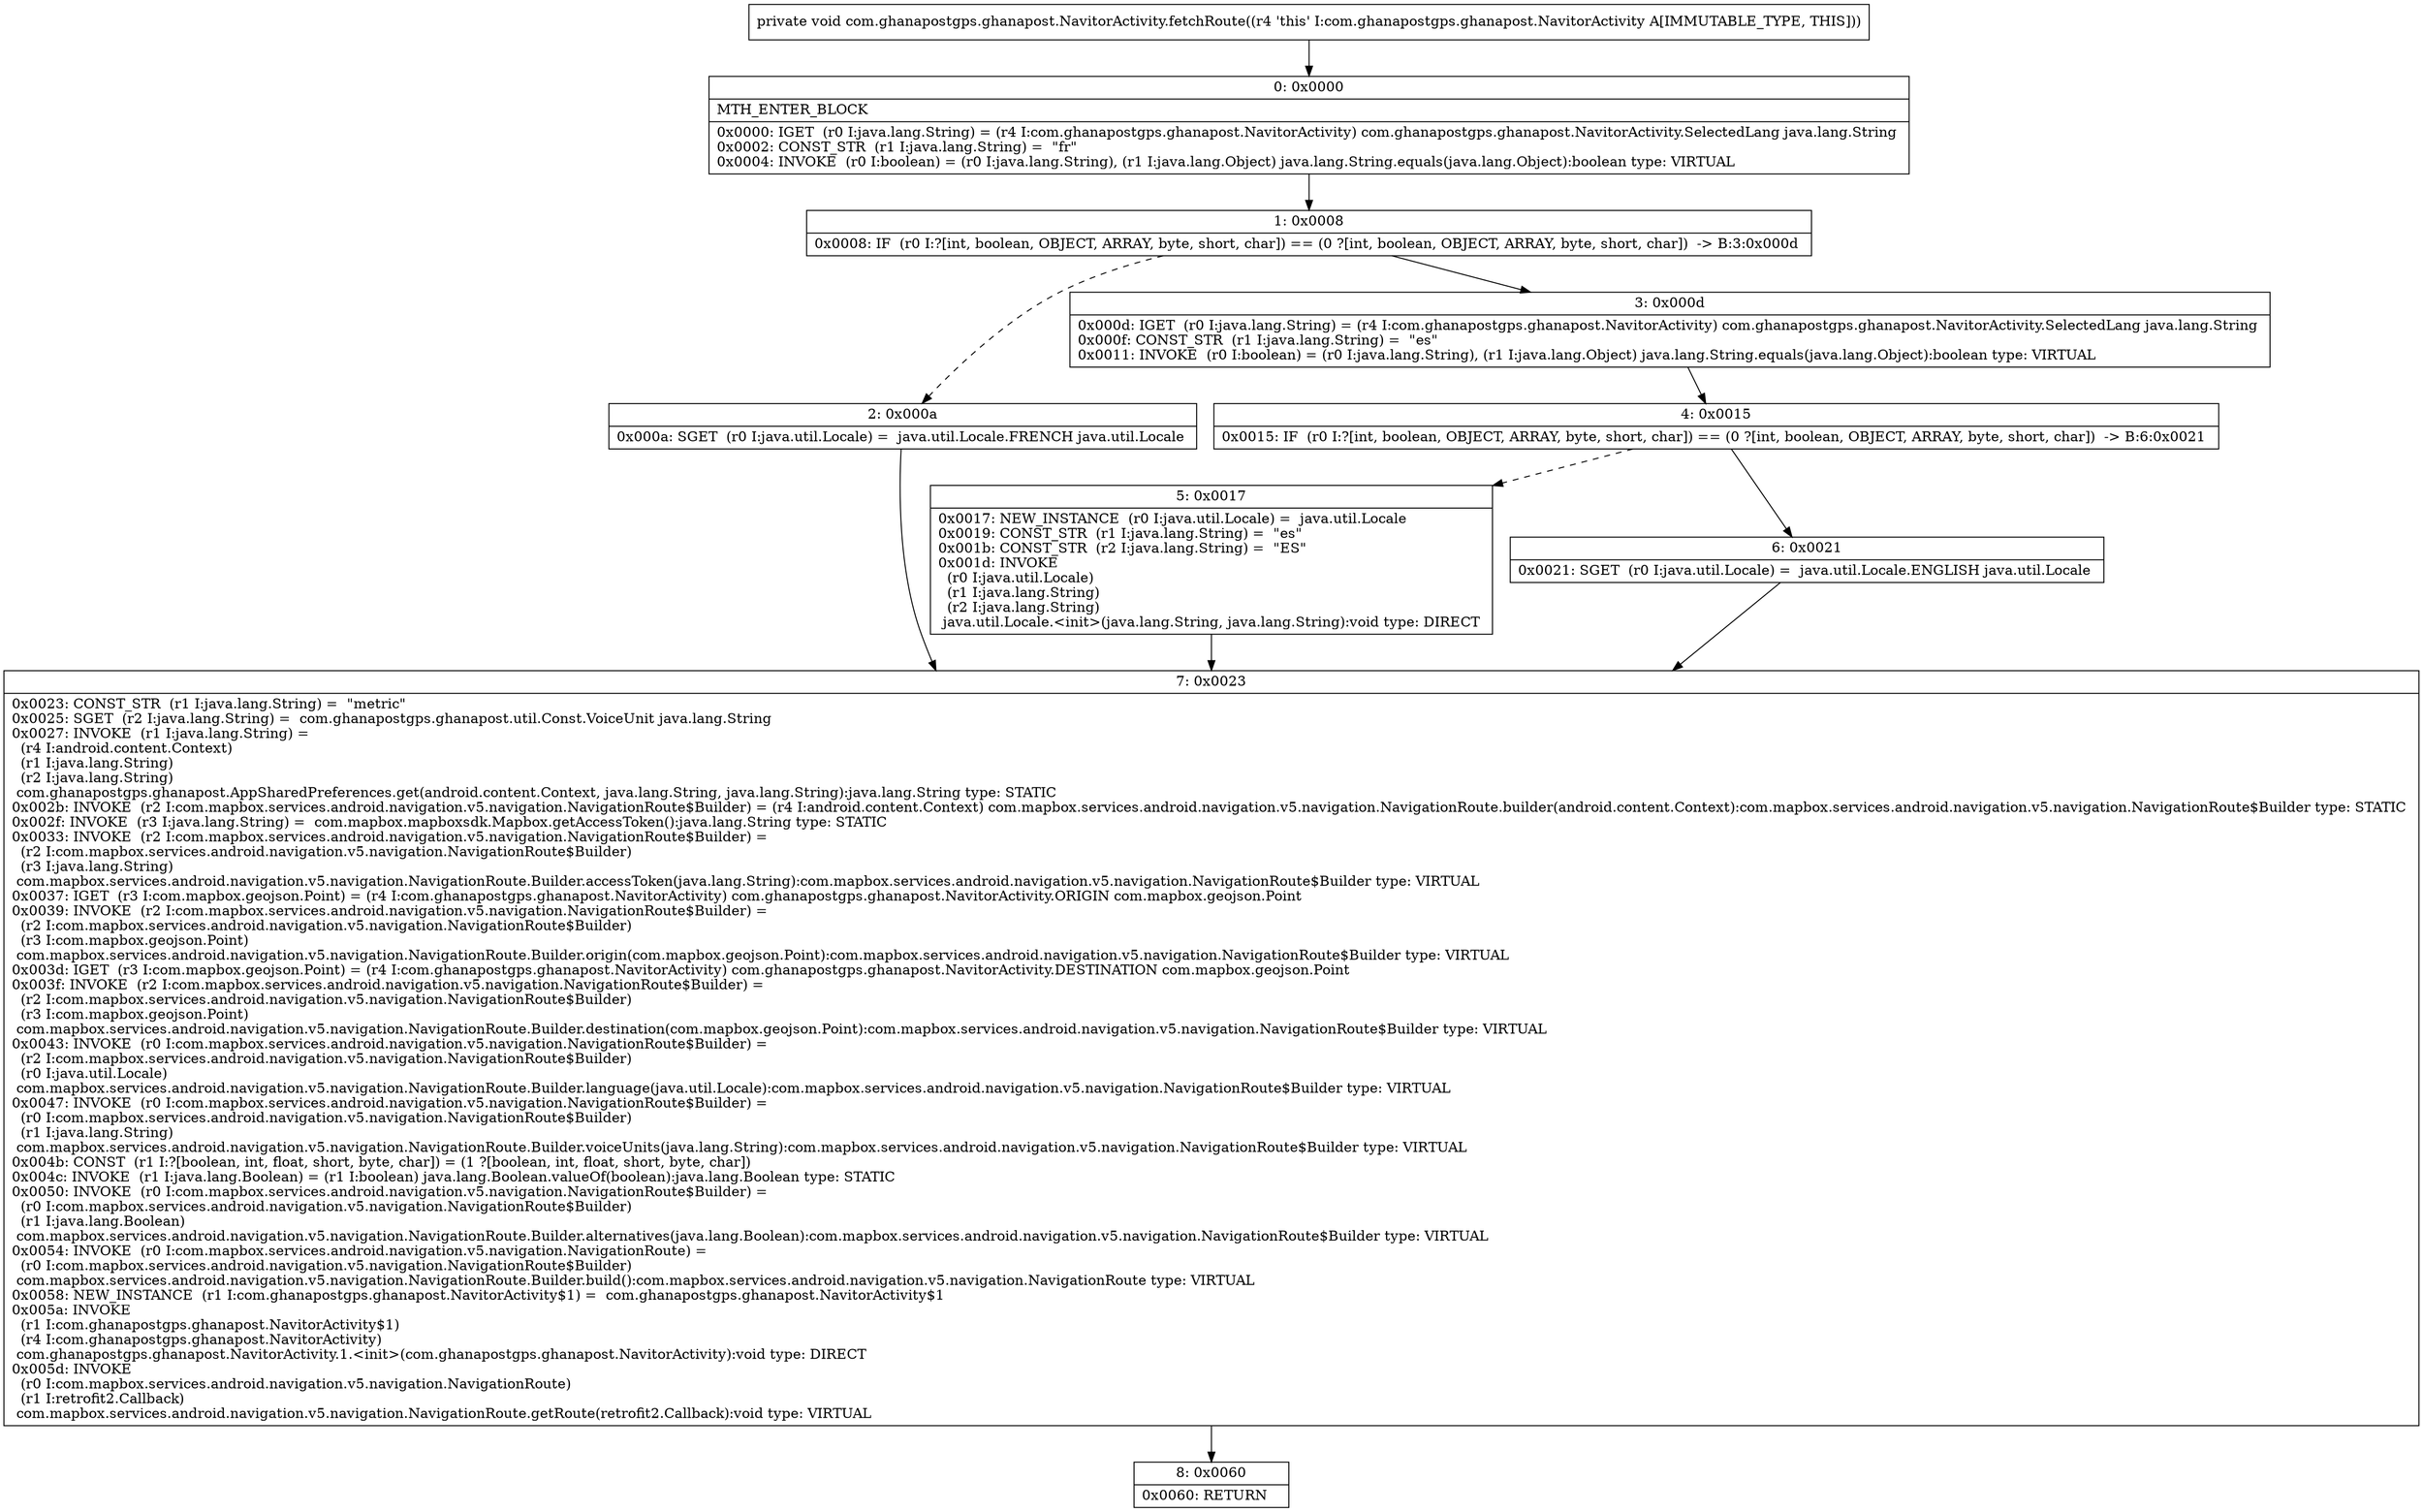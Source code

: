 digraph "CFG forcom.ghanapostgps.ghanapost.NavitorActivity.fetchRoute()V" {
Node_0 [shape=record,label="{0\:\ 0x0000|MTH_ENTER_BLOCK\l|0x0000: IGET  (r0 I:java.lang.String) = (r4 I:com.ghanapostgps.ghanapost.NavitorActivity) com.ghanapostgps.ghanapost.NavitorActivity.SelectedLang java.lang.String \l0x0002: CONST_STR  (r1 I:java.lang.String) =  \"fr\" \l0x0004: INVOKE  (r0 I:boolean) = (r0 I:java.lang.String), (r1 I:java.lang.Object) java.lang.String.equals(java.lang.Object):boolean type: VIRTUAL \l}"];
Node_1 [shape=record,label="{1\:\ 0x0008|0x0008: IF  (r0 I:?[int, boolean, OBJECT, ARRAY, byte, short, char]) == (0 ?[int, boolean, OBJECT, ARRAY, byte, short, char])  \-\> B:3:0x000d \l}"];
Node_2 [shape=record,label="{2\:\ 0x000a|0x000a: SGET  (r0 I:java.util.Locale) =  java.util.Locale.FRENCH java.util.Locale \l}"];
Node_3 [shape=record,label="{3\:\ 0x000d|0x000d: IGET  (r0 I:java.lang.String) = (r4 I:com.ghanapostgps.ghanapost.NavitorActivity) com.ghanapostgps.ghanapost.NavitorActivity.SelectedLang java.lang.String \l0x000f: CONST_STR  (r1 I:java.lang.String) =  \"es\" \l0x0011: INVOKE  (r0 I:boolean) = (r0 I:java.lang.String), (r1 I:java.lang.Object) java.lang.String.equals(java.lang.Object):boolean type: VIRTUAL \l}"];
Node_4 [shape=record,label="{4\:\ 0x0015|0x0015: IF  (r0 I:?[int, boolean, OBJECT, ARRAY, byte, short, char]) == (0 ?[int, boolean, OBJECT, ARRAY, byte, short, char])  \-\> B:6:0x0021 \l}"];
Node_5 [shape=record,label="{5\:\ 0x0017|0x0017: NEW_INSTANCE  (r0 I:java.util.Locale) =  java.util.Locale \l0x0019: CONST_STR  (r1 I:java.lang.String) =  \"es\" \l0x001b: CONST_STR  (r2 I:java.lang.String) =  \"ES\" \l0x001d: INVOKE  \l  (r0 I:java.util.Locale)\l  (r1 I:java.lang.String)\l  (r2 I:java.lang.String)\l java.util.Locale.\<init\>(java.lang.String, java.lang.String):void type: DIRECT \l}"];
Node_6 [shape=record,label="{6\:\ 0x0021|0x0021: SGET  (r0 I:java.util.Locale) =  java.util.Locale.ENGLISH java.util.Locale \l}"];
Node_7 [shape=record,label="{7\:\ 0x0023|0x0023: CONST_STR  (r1 I:java.lang.String) =  \"metric\" \l0x0025: SGET  (r2 I:java.lang.String) =  com.ghanapostgps.ghanapost.util.Const.VoiceUnit java.lang.String \l0x0027: INVOKE  (r1 I:java.lang.String) = \l  (r4 I:android.content.Context)\l  (r1 I:java.lang.String)\l  (r2 I:java.lang.String)\l com.ghanapostgps.ghanapost.AppSharedPreferences.get(android.content.Context, java.lang.String, java.lang.String):java.lang.String type: STATIC \l0x002b: INVOKE  (r2 I:com.mapbox.services.android.navigation.v5.navigation.NavigationRoute$Builder) = (r4 I:android.content.Context) com.mapbox.services.android.navigation.v5.navigation.NavigationRoute.builder(android.content.Context):com.mapbox.services.android.navigation.v5.navigation.NavigationRoute$Builder type: STATIC \l0x002f: INVOKE  (r3 I:java.lang.String) =  com.mapbox.mapboxsdk.Mapbox.getAccessToken():java.lang.String type: STATIC \l0x0033: INVOKE  (r2 I:com.mapbox.services.android.navigation.v5.navigation.NavigationRoute$Builder) = \l  (r2 I:com.mapbox.services.android.navigation.v5.navigation.NavigationRoute$Builder)\l  (r3 I:java.lang.String)\l com.mapbox.services.android.navigation.v5.navigation.NavigationRoute.Builder.accessToken(java.lang.String):com.mapbox.services.android.navigation.v5.navigation.NavigationRoute$Builder type: VIRTUAL \l0x0037: IGET  (r3 I:com.mapbox.geojson.Point) = (r4 I:com.ghanapostgps.ghanapost.NavitorActivity) com.ghanapostgps.ghanapost.NavitorActivity.ORIGIN com.mapbox.geojson.Point \l0x0039: INVOKE  (r2 I:com.mapbox.services.android.navigation.v5.navigation.NavigationRoute$Builder) = \l  (r2 I:com.mapbox.services.android.navigation.v5.navigation.NavigationRoute$Builder)\l  (r3 I:com.mapbox.geojson.Point)\l com.mapbox.services.android.navigation.v5.navigation.NavigationRoute.Builder.origin(com.mapbox.geojson.Point):com.mapbox.services.android.navigation.v5.navigation.NavigationRoute$Builder type: VIRTUAL \l0x003d: IGET  (r3 I:com.mapbox.geojson.Point) = (r4 I:com.ghanapostgps.ghanapost.NavitorActivity) com.ghanapostgps.ghanapost.NavitorActivity.DESTINATION com.mapbox.geojson.Point \l0x003f: INVOKE  (r2 I:com.mapbox.services.android.navigation.v5.navigation.NavigationRoute$Builder) = \l  (r2 I:com.mapbox.services.android.navigation.v5.navigation.NavigationRoute$Builder)\l  (r3 I:com.mapbox.geojson.Point)\l com.mapbox.services.android.navigation.v5.navigation.NavigationRoute.Builder.destination(com.mapbox.geojson.Point):com.mapbox.services.android.navigation.v5.navigation.NavigationRoute$Builder type: VIRTUAL \l0x0043: INVOKE  (r0 I:com.mapbox.services.android.navigation.v5.navigation.NavigationRoute$Builder) = \l  (r2 I:com.mapbox.services.android.navigation.v5.navigation.NavigationRoute$Builder)\l  (r0 I:java.util.Locale)\l com.mapbox.services.android.navigation.v5.navigation.NavigationRoute.Builder.language(java.util.Locale):com.mapbox.services.android.navigation.v5.navigation.NavigationRoute$Builder type: VIRTUAL \l0x0047: INVOKE  (r0 I:com.mapbox.services.android.navigation.v5.navigation.NavigationRoute$Builder) = \l  (r0 I:com.mapbox.services.android.navigation.v5.navigation.NavigationRoute$Builder)\l  (r1 I:java.lang.String)\l com.mapbox.services.android.navigation.v5.navigation.NavigationRoute.Builder.voiceUnits(java.lang.String):com.mapbox.services.android.navigation.v5.navigation.NavigationRoute$Builder type: VIRTUAL \l0x004b: CONST  (r1 I:?[boolean, int, float, short, byte, char]) = (1 ?[boolean, int, float, short, byte, char]) \l0x004c: INVOKE  (r1 I:java.lang.Boolean) = (r1 I:boolean) java.lang.Boolean.valueOf(boolean):java.lang.Boolean type: STATIC \l0x0050: INVOKE  (r0 I:com.mapbox.services.android.navigation.v5.navigation.NavigationRoute$Builder) = \l  (r0 I:com.mapbox.services.android.navigation.v5.navigation.NavigationRoute$Builder)\l  (r1 I:java.lang.Boolean)\l com.mapbox.services.android.navigation.v5.navigation.NavigationRoute.Builder.alternatives(java.lang.Boolean):com.mapbox.services.android.navigation.v5.navigation.NavigationRoute$Builder type: VIRTUAL \l0x0054: INVOKE  (r0 I:com.mapbox.services.android.navigation.v5.navigation.NavigationRoute) = \l  (r0 I:com.mapbox.services.android.navigation.v5.navigation.NavigationRoute$Builder)\l com.mapbox.services.android.navigation.v5.navigation.NavigationRoute.Builder.build():com.mapbox.services.android.navigation.v5.navigation.NavigationRoute type: VIRTUAL \l0x0058: NEW_INSTANCE  (r1 I:com.ghanapostgps.ghanapost.NavitorActivity$1) =  com.ghanapostgps.ghanapost.NavitorActivity$1 \l0x005a: INVOKE  \l  (r1 I:com.ghanapostgps.ghanapost.NavitorActivity$1)\l  (r4 I:com.ghanapostgps.ghanapost.NavitorActivity)\l com.ghanapostgps.ghanapost.NavitorActivity.1.\<init\>(com.ghanapostgps.ghanapost.NavitorActivity):void type: DIRECT \l0x005d: INVOKE  \l  (r0 I:com.mapbox.services.android.navigation.v5.navigation.NavigationRoute)\l  (r1 I:retrofit2.Callback)\l com.mapbox.services.android.navigation.v5.navigation.NavigationRoute.getRoute(retrofit2.Callback):void type: VIRTUAL \l}"];
Node_8 [shape=record,label="{8\:\ 0x0060|0x0060: RETURN   \l}"];
MethodNode[shape=record,label="{private void com.ghanapostgps.ghanapost.NavitorActivity.fetchRoute((r4 'this' I:com.ghanapostgps.ghanapost.NavitorActivity A[IMMUTABLE_TYPE, THIS])) }"];
MethodNode -> Node_0;
Node_0 -> Node_1;
Node_1 -> Node_2[style=dashed];
Node_1 -> Node_3;
Node_2 -> Node_7;
Node_3 -> Node_4;
Node_4 -> Node_5[style=dashed];
Node_4 -> Node_6;
Node_5 -> Node_7;
Node_6 -> Node_7;
Node_7 -> Node_8;
}

